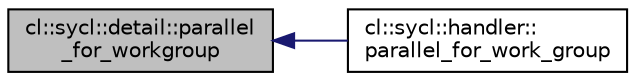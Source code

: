 digraph "cl::sycl::detail::parallel_for_workgroup"
{
 // INTERACTIVE_SVG=YES
  bgcolor="transparent";
  edge [fontname="Helvetica",fontsize="10",labelfontname="Helvetica",labelfontsize="10"];
  node [fontname="Helvetica",fontsize="10",shape=record];
  rankdir="LR";
  Node1 [label="cl::sycl::detail::parallel\l_for_workgroup",height=0.2,width=0.4,color="black", fillcolor="grey75", style="filled", fontcolor="black"];
  Node1 -> Node2 [dir="back",color="midnightblue",fontsize="10",style="solid",fontname="Helvetica"];
  Node2 [label="cl::sycl::handler::\lparallel_for_work_group",height=0.2,width=0.4,color="black",URL="$group__execution.html#a5ae74565e39d4763c7efdba3581d087b",tooltip="Hierarchical kernel invocation method of a kernel defined as a lambda encoding the body of each work-..."];
}
